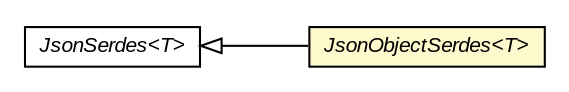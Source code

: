 #!/usr/local/bin/dot
#
# Class diagram 
# Generated by UMLGraph version R5_6-24-gf6e263 (http://www.umlgraph.org/)
#

digraph G {
	edge [fontname="arial",fontsize=10,labelfontname="arial",labelfontsize=10];
	node [fontname="arial",fontsize=10,shape=plaintext];
	nodesep=0.25;
	ranksep=0.5;
	rankdir=LR;
	// org.turbogwt.net.http.client.serialization.JsonSerdes<T>
	c1527 [label=<<table title="org.turbogwt.net.http.client.serialization.JsonSerdes" border="0" cellborder="1" cellspacing="0" cellpadding="2" port="p" href="./JsonSerdes.html">
		<tr><td><table border="0" cellspacing="0" cellpadding="1">
<tr><td align="center" balign="center"><font face="arial italic"> JsonSerdes&lt;T&gt; </font></td></tr>
		</table></td></tr>
		</table>>, URL="./JsonSerdes.html", fontname="arial", fontcolor="black", fontsize=10.0];
	// org.turbogwt.net.http.client.serialization.JsonObjectSerdes<T>
	c1530 [label=<<table title="org.turbogwt.net.http.client.serialization.JsonObjectSerdes" border="0" cellborder="1" cellspacing="0" cellpadding="2" port="p" bgcolor="lemonChiffon" href="./JsonObjectSerdes.html">
		<tr><td><table border="0" cellspacing="0" cellpadding="1">
<tr><td align="center" balign="center"><font face="arial italic"> JsonObjectSerdes&lt;T&gt; </font></td></tr>
		</table></td></tr>
		</table>>, URL="./JsonObjectSerdes.html", fontname="arial", fontcolor="black", fontsize=10.0];
	//org.turbogwt.net.http.client.serialization.JsonObjectSerdes<T> extends org.turbogwt.net.http.client.serialization.JsonSerdes<T>
	c1527:p -> c1530:p [dir=back,arrowtail=empty];
}

